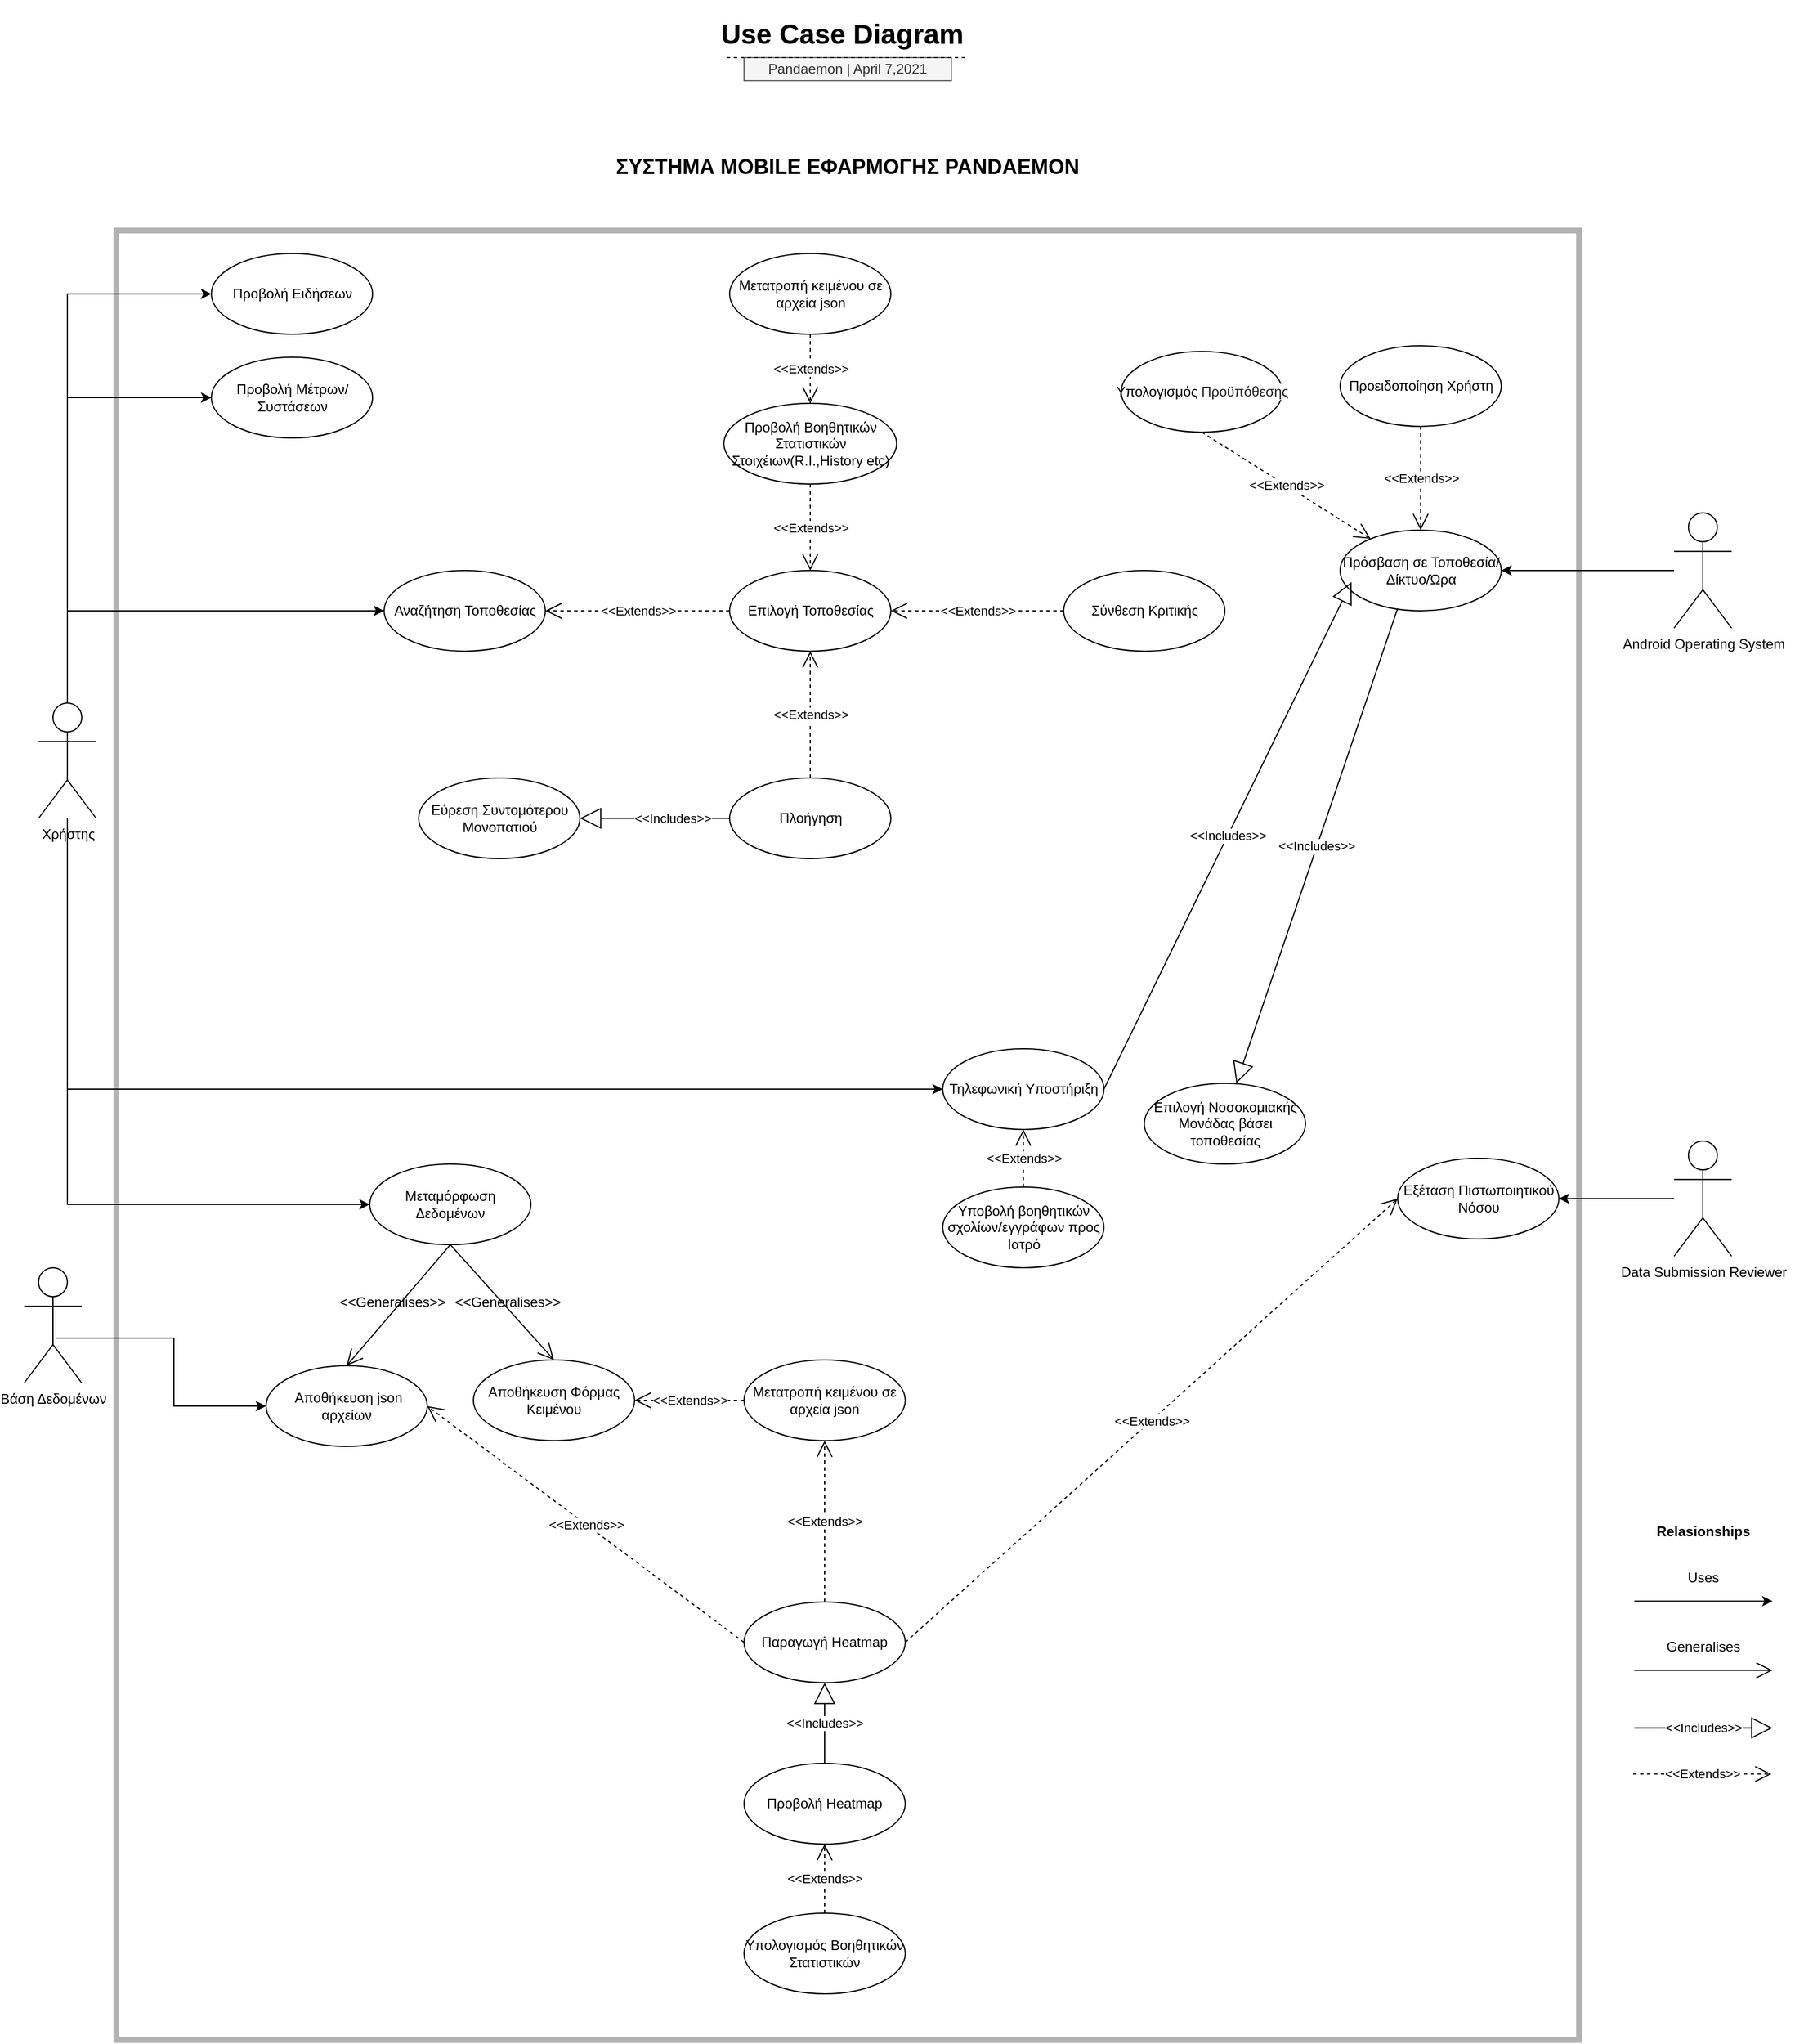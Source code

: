 <mxfile version="14.5.8" type="device"><diagram id="xorRepvryQHtwWYOd42w" name="Page-1"><mxGraphModel dx="3276" dy="2432" grid="1" gridSize="8" guides="1" tooltips="1" connect="1" arrows="1" fold="1" page="1" pageScale="1" pageWidth="850" pageHeight="1100" math="0" shadow="0"><root><mxCell id="0"/><mxCell id="1" parent="0"/><mxCell id="Z4M7LsXkztkh9os39Pch-2" value="Χρήστης" style="shape=umlActor;verticalLabelPosition=bottom;verticalAlign=top;html=1;fontFamily=Helvetica;" parent="1" vertex="1"><mxGeometry x="-667.5" y="600" width="50" height="100" as="geometry"/></mxCell><mxCell id="Z4M7LsXkztkh9os39Pch-3" value="&lt;h2&gt;ΣΥΣΤΗΜΑ ΜΟΒILE ΕΦΑΡΜΟΓΗΣ PANDAEMON&lt;/h2&gt;" style="text;html=1;strokeColor=none;fillColor=none;align=center;verticalAlign=middle;whiteSpace=wrap;rounded=0;" parent="1" vertex="1"><mxGeometry x="-185" y="110" width="440" height="50" as="geometry"/></mxCell><mxCell id="Z4M7LsXkztkh9os39Pch-28" value="Υποβολή βοηθητικών σχολίων/εγγράφων προς Ιατρό" style="ellipse;whiteSpace=wrap;html=1;" parent="1" vertex="1"><mxGeometry x="117.5" y="1020" width="140" height="70" as="geometry"/></mxCell><mxCell id="Z4M7LsXkztkh9os39Pch-35" value="Επιλογή Τοποθεσίας" style="ellipse;whiteSpace=wrap;html=1;" parent="1" vertex="1"><mxGeometry x="-67.5" y="485" width="140" height="70" as="geometry"/></mxCell><mxCell id="Z4M7LsXkztkh9os39Pch-36" value="Προειδοποίηση Χρήστη" style="ellipse;whiteSpace=wrap;html=1;" parent="1" vertex="1"><mxGeometry x="462.5" y="290" width="140" height="70" as="geometry"/></mxCell><mxCell id="Z4M7LsXkztkh9os39Pch-37" value="Πρόσβαση σε Τοποθεσία/Δίκτυο/Ώρα" style="ellipse;whiteSpace=wrap;html=1;" parent="1" vertex="1"><mxGeometry x="462.5" y="450" width="140" height="70" as="geometry"/></mxCell><mxCell id="Z4M7LsXkztkh9os39Pch-38" value="Αναζήτηση Τοποθεσίας" style="ellipse;whiteSpace=wrap;html=1;" parent="1" vertex="1"><mxGeometry x="-367.5" y="485" width="140" height="70" as="geometry"/></mxCell><mxCell id="Z4M7LsXkztkh9os39Pch-39" value="Τηλεφωνική Υποστήριξη" style="ellipse;whiteSpace=wrap;html=1;" parent="1" vertex="1"><mxGeometry x="117.5" y="900" width="140" height="70" as="geometry"/></mxCell><mxCell id="Z4M7LsXkztkh9os39Pch-40" value="Εξέταση Πιστωποιητικού Νόσου" style="ellipse;whiteSpace=wrap;html=1;" parent="1" vertex="1"><mxGeometry x="512.5" y="995" width="140" height="70" as="geometry"/></mxCell><mxCell id="Z4M7LsXkztkh9os39Pch-41" value="Σύνθεση Κριτικής" style="ellipse;whiteSpace=wrap;html=1;" parent="1" vertex="1"><mxGeometry x="222.5" y="485" width="140" height="70" as="geometry"/></mxCell><mxCell id="Z4M7LsXkztkh9os39Pch-42" value="Προβολή Βοηθητικών Στατιστικών Στοιχέιων(R.I.,History etc)" style="ellipse;whiteSpace=wrap;html=1;" parent="1" vertex="1"><mxGeometry x="-72.5" y="340" width="150" height="70" as="geometry"/></mxCell><mxCell id="Z4M7LsXkztkh9os39Pch-45" value="&lt;h1&gt;Use Case Diagram&lt;/h1&gt;" style="text;html=1;strokeColor=none;fillColor=none;spacing=5;spacingTop=-20;whiteSpace=wrap;overflow=hidden;rounded=0;fontFamily=Helvetica;" parent="1" vertex="1"><mxGeometry x="-80" width="230" height="120" as="geometry"/></mxCell><mxCell id="Z4M7LsXkztkh9os39Pch-48" value="Pandaemon | April 7,2021" style="text;html=1;strokeColor=#666666;fillColor=#f5f5f5;align=center;verticalAlign=middle;whiteSpace=wrap;rounded=0;fontFamily=Helvetica;fontStyle=0;fontColor=#333333;" parent="1" vertex="1"><mxGeometry x="-55" y="40" width="180" height="20" as="geometry"/></mxCell><mxCell id="Z4M7LsXkztkh9os39Pch-50" value="" style="endArrow=none;dashed=1;html=1;fontFamily=Helvetica;" parent="1" edge="1"><mxGeometry width="50" height="50" relative="1" as="geometry"><mxPoint x="-70" y="40" as="sourcePoint"/><mxPoint x="140" y="40" as="targetPoint"/></mxGeometry></mxCell><mxCell id="Z4M7LsXkztkh9os39Pch-53" value="" style="edgeStyle=orthogonalEdgeStyle;rounded=0;orthogonalLoop=1;jettySize=auto;html=1;fontFamily=Helvetica;" parent="1" edge="1"><mxGeometry relative="1" as="geometry"><mxPoint x="718" y="1379.29" as="sourcePoint"/><mxPoint x="838" y="1379.29" as="targetPoint"/></mxGeometry></mxCell><mxCell id="Z4M7LsXkztkh9os39Pch-54" value="Uses" style="text;html=1;strokeColor=none;fillColor=none;align=center;verticalAlign=middle;whiteSpace=wrap;rounded=0;fontFamily=Helvetica;" parent="1" vertex="1"><mxGeometry x="758" y="1349.29" width="40" height="20" as="geometry"/></mxCell><mxCell id="Z4M7LsXkztkh9os39Pch-56" value="" style="endArrow=open;endFill=1;endSize=12;html=1;fontFamily=Helvetica;" parent="1" edge="1"><mxGeometry width="160" relative="1" as="geometry"><mxPoint x="718" y="1439.29" as="sourcePoint"/><mxPoint x="838" y="1439.29" as="targetPoint"/></mxGeometry></mxCell><mxCell id="Z4M7LsXkztkh9os39Pch-57" value="Generalises" style="text;html=1;strokeColor=none;fillColor=none;align=center;verticalAlign=middle;whiteSpace=wrap;rounded=0;fontFamily=Helvetica;" parent="1" vertex="1"><mxGeometry x="738" y="1409.29" width="80" height="20" as="geometry"/></mxCell><mxCell id="Z4M7LsXkztkh9os39Pch-58" value="&amp;lt;&amp;lt;Includes&amp;gt;&amp;gt;" style="endArrow=block;endSize=16;endFill=0;html=1;fontFamily=Helvetica;" parent="1" edge="1"><mxGeometry width="160" relative="1" as="geometry"><mxPoint x="718" y="1489.29" as="sourcePoint"/><mxPoint x="838" y="1489.29" as="targetPoint"/></mxGeometry></mxCell><mxCell id="Z4M7LsXkztkh9os39Pch-60" value="&amp;lt;&amp;lt;Extends&amp;gt;&amp;gt;" style="endArrow=open;endSize=12;dashed=1;html=1;fontFamily=Helvetica;" parent="1" edge="1"><mxGeometry width="160" relative="1" as="geometry"><mxPoint x="717" y="1529.29" as="sourcePoint"/><mxPoint x="837" y="1529.29" as="targetPoint"/><Array as="points"/></mxGeometry></mxCell><mxCell id="Z4M7LsXkztkh9os39Pch-61" value="Relasionships" style="text;html=1;strokeColor=none;fillColor=none;align=center;verticalAlign=middle;whiteSpace=wrap;rounded=0;fontFamily=Helvetica;fontStyle=1" parent="1" vertex="1"><mxGeometry x="728" y="1299.29" width="100" height="40" as="geometry"/></mxCell><mxCell id="Z4M7LsXkztkh9os39Pch-63" value="Android Operating System" style="shape=umlActor;verticalLabelPosition=bottom;verticalAlign=top;html=1;fontFamily=Helvetica;" parent="1" vertex="1"><mxGeometry x="752.5" y="435" width="50" height="100" as="geometry"/></mxCell><mxCell id="Z4M7LsXkztkh9os39Pch-65" value="Βάση Δεδομένων" style="shape=umlActor;verticalLabelPosition=bottom;verticalAlign=top;html=1;fontFamily=Helvetica;" parent="1" vertex="1"><mxGeometry x="-680" y="1090" width="50" height="100" as="geometry"/></mxCell><mxCell id="Z4M7LsXkztkh9os39Pch-66" value="Data Submission Reviewer" style="shape=umlActor;verticalLabelPosition=bottom;verticalAlign=top;html=1;fontFamily=Helvetica;" parent="1" vertex="1"><mxGeometry x="752.5" y="980" width="50" height="100" as="geometry"/></mxCell><mxCell id="Z4M7LsXkztkh9os39Pch-68" value="Επιλογή Νοσοκομιακής Μονάδας βάσει τοποθεσίας" style="ellipse;whiteSpace=wrap;html=1;" parent="1" vertex="1"><mxGeometry x="292.5" y="930" width="140" height="70" as="geometry"/></mxCell><mxCell id="Z4M7LsXkztkh9os39Pch-69" value="Μετατροπή κειμένου σε αρχεία json" style="ellipse;whiteSpace=wrap;html=1;" parent="1" vertex="1"><mxGeometry x="-55" y="1170" width="140" height="70" as="geometry"/></mxCell><mxCell id="Z4M7LsXkztkh9os39Pch-70" value="&amp;nbsp;Αποθήκευση json αρχείων" style="ellipse;whiteSpace=wrap;html=1;" parent="1" vertex="1"><mxGeometry x="-470" y="1175" width="140" height="70" as="geometry"/></mxCell><mxCell id="Z4M7LsXkztkh9os39Pch-71" value="Πλοήγηση" style="ellipse;whiteSpace=wrap;html=1;" parent="1" vertex="1"><mxGeometry x="-67.5" y="665" width="140" height="70" as="geometry"/></mxCell><mxCell id="Z4M7LsXkztkh9os39Pch-73" value="Εύρεση Συντομότερου Μονοπατιού" style="ellipse;whiteSpace=wrap;html=1;" parent="1" vertex="1"><mxGeometry x="-337.5" y="665" width="140" height="70" as="geometry"/></mxCell><mxCell id="Z4M7LsXkztkh9os39Pch-81" value="" style="edgeStyle=orthogonalEdgeStyle;rounded=0;orthogonalLoop=1;jettySize=auto;html=1;fontFamily=Helvetica;entryX=0;entryY=0.5;entryDx=0;entryDy=0;exitX=0.5;exitY=0;exitDx=0;exitDy=0;exitPerimeter=0;" parent="1" source="Z4M7LsXkztkh9os39Pch-2" target="Z4M7LsXkztkh9os39Pch-38" edge="1"><mxGeometry relative="1" as="geometry"><mxPoint x="-637.5" y="395" as="sourcePoint"/><mxPoint x="-457.5" y="394.5" as="targetPoint"/></mxGeometry></mxCell><mxCell id="Z4M7LsXkztkh9os39Pch-89" value="&amp;lt;&amp;lt;Extends&amp;gt;&amp;gt;" style="endArrow=open;endSize=12;dashed=1;html=1;fontFamily=Helvetica;entryX=1;entryY=0.5;entryDx=0;entryDy=0;exitX=0;exitY=0.5;exitDx=0;exitDy=0;" parent="1" source="Z4M7LsXkztkh9os39Pch-35" target="Z4M7LsXkztkh9os39Pch-38" edge="1"><mxGeometry width="160" relative="1" as="geometry"><mxPoint x="-107.5" y="520" as="sourcePoint"/><mxPoint x="-167.5" y="515" as="targetPoint"/><Array as="points"/></mxGeometry></mxCell><mxCell id="Z4M7LsXkztkh9os39Pch-90" value="&amp;lt;&amp;lt;Extends&amp;gt;&amp;gt;" style="endArrow=open;endSize=12;dashed=1;html=1;fontFamily=Helvetica;entryX=1;entryY=0.5;entryDx=0;entryDy=0;exitX=0;exitY=0.5;exitDx=0;exitDy=0;" parent="1" source="Z4M7LsXkztkh9os39Pch-41" target="Z4M7LsXkztkh9os39Pch-35" edge="1"><mxGeometry width="160" relative="1" as="geometry"><mxPoint x="222.5" y="545" as="sourcePoint"/><mxPoint x="62.5" y="545" as="targetPoint"/><Array as="points"/></mxGeometry></mxCell><mxCell id="Z4M7LsXkztkh9os39Pch-91" value="&amp;lt;&amp;lt;Extends&amp;gt;&amp;gt;" style="endArrow=open;endSize=12;dashed=1;html=1;fontFamily=Helvetica;entryX=0.5;entryY=1;entryDx=0;entryDy=0;exitX=0.5;exitY=0;exitDx=0;exitDy=0;" parent="1" source="Z4M7LsXkztkh9os39Pch-71" target="Z4M7LsXkztkh9os39Pch-35" edge="1"><mxGeometry width="160" relative="1" as="geometry"><mxPoint x="-47.5" y="540" as="sourcePoint"/><mxPoint x="-207.5" y="540" as="targetPoint"/><Array as="points"/></mxGeometry></mxCell><mxCell id="Z4M7LsXkztkh9os39Pch-92" value="&amp;lt;&amp;lt;Includes&amp;gt;&amp;gt;" style="endArrow=block;endSize=16;endFill=0;html=1;fontFamily=Helvetica;exitX=0;exitY=0.5;exitDx=0;exitDy=0;entryX=1;entryY=0.5;entryDx=0;entryDy=0;" parent="1" source="Z4M7LsXkztkh9os39Pch-71" target="Z4M7LsXkztkh9os39Pch-73" edge="1"><mxGeometry x="-0.231" width="160" relative="1" as="geometry"><mxPoint x="-187.5" y="754" as="sourcePoint"/><mxPoint x="-227.5" y="815" as="targetPoint"/><Array as="points"><mxPoint x="-117.5" y="700"/></Array><mxPoint as="offset"/></mxGeometry></mxCell><mxCell id="Z4M7LsXkztkh9os39Pch-93" value="&amp;lt;&amp;lt;Extends&amp;gt;&amp;gt;" style="endArrow=open;endSize=12;dashed=1;html=1;fontFamily=Helvetica;entryX=0.5;entryY=1;entryDx=0;entryDy=0;exitX=0.5;exitY=0;exitDx=0;exitDy=0;" parent="1" source="Z4M7LsXkztkh9os39Pch-28" target="Z4M7LsXkztkh9os39Pch-39" edge="1"><mxGeometry width="160" relative="1" as="geometry"><mxPoint x="627.5" y="1030" as="sourcePoint"/><mxPoint x="477.5" y="1030" as="targetPoint"/><Array as="points"/></mxGeometry></mxCell><mxCell id="Z4M7LsXkztkh9os39Pch-96" value="&amp;lt;&amp;lt;Extends&amp;gt;&amp;gt;" style="endArrow=open;endSize=12;dashed=1;html=1;fontFamily=Helvetica;entryX=0.5;entryY=0;entryDx=0;entryDy=0;exitX=0.5;exitY=1;exitDx=0;exitDy=0;" parent="1" source="Z4M7LsXkztkh9os39Pch-42" target="Z4M7LsXkztkh9os39Pch-35" edge="1"><mxGeometry width="160" relative="1" as="geometry"><mxPoint x="22.5" y="440" as="sourcePoint"/><mxPoint x="-127.5" y="440" as="targetPoint"/><Array as="points"/></mxGeometry></mxCell><mxCell id="Z4M7LsXkztkh9os39Pch-97" value="" style="edgeStyle=orthogonalEdgeStyle;rounded=0;orthogonalLoop=1;jettySize=auto;html=1;fontFamily=Helvetica;entryX=1;entryY=0.5;entryDx=0;entryDy=0;" parent="1" source="Z4M7LsXkztkh9os39Pch-63" target="Z4M7LsXkztkh9os39Pch-37" edge="1"><mxGeometry relative="1" as="geometry"><mxPoint x="582.5" y="755" as="sourcePoint"/><mxPoint x="702.5" y="755" as="targetPoint"/></mxGeometry></mxCell><mxCell id="Z4M7LsXkztkh9os39Pch-98" value="&amp;lt;&amp;lt;Extends&amp;gt;&amp;gt;" style="endArrow=open;endSize=12;dashed=1;html=1;fontFamily=Helvetica;entryX=0.5;entryY=0;entryDx=0;entryDy=0;exitX=0.5;exitY=1;exitDx=0;exitDy=0;" parent="1" source="Z4M7LsXkztkh9os39Pch-36" target="Z4M7LsXkztkh9os39Pch-37" edge="1"><mxGeometry width="160" relative="1" as="geometry"><mxPoint x="542" y="375" as="sourcePoint"/><mxPoint x="542" y="460" as="targetPoint"/><Array as="points"/></mxGeometry></mxCell><mxCell id="Z4M7LsXkztkh9os39Pch-99" value="" style="edgeStyle=orthogonalEdgeStyle;rounded=0;orthogonalLoop=1;jettySize=auto;html=1;fontFamily=Helvetica;entryX=0;entryY=0.5;entryDx=0;entryDy=0;" parent="1" source="Z4M7LsXkztkh9os39Pch-2" target="Z4M7LsXkztkh9os39Pch-39" edge="1"><mxGeometry relative="1" as="geometry"><mxPoint x="-657.5" y="900" as="sourcePoint"/><mxPoint x="-527.5" y="900" as="targetPoint"/><Array as="points"><mxPoint x="-642.5" y="935"/></Array></mxGeometry></mxCell><mxCell id="Z4M7LsXkztkh9os39Pch-101" value="" style="edgeStyle=orthogonalEdgeStyle;rounded=0;orthogonalLoop=1;jettySize=auto;html=1;fontFamily=Helvetica;entryX=0;entryY=0.5;entryDx=0;entryDy=0;exitX=0.56;exitY=0.61;exitDx=0;exitDy=0;exitPerimeter=0;" parent="1" source="Z4M7LsXkztkh9os39Pch-65" target="Z4M7LsXkztkh9os39Pch-70" edge="1"><mxGeometry relative="1" as="geometry"><mxPoint x="-630" y="1149.5" as="sourcePoint"/><mxPoint x="-510" y="1149.5" as="targetPoint"/></mxGeometry></mxCell><mxCell id="Z4M7LsXkztkh9os39Pch-102" value="Παραγωγή Heatmap" style="ellipse;whiteSpace=wrap;html=1;" parent="1" vertex="1"><mxGeometry x="-55" y="1380" width="140" height="70" as="geometry"/></mxCell><mxCell id="Z4M7LsXkztkh9os39Pch-103" value="Μεταμόρφωση Δεδομένων" style="ellipse;whiteSpace=wrap;html=1;" parent="1" vertex="1"><mxGeometry x="-380" y="1000" width="140" height="70" as="geometry"/></mxCell><mxCell id="Z4M7LsXkztkh9os39Pch-104" value="Αποθήκευση Φόρμας Κειμένου" style="ellipse;whiteSpace=wrap;html=1;" parent="1" vertex="1"><mxGeometry x="-290" y="1170" width="140" height="70" as="geometry"/></mxCell><mxCell id="Z4M7LsXkztkh9os39Pch-105" value="&amp;lt;&amp;lt;Extends&amp;gt;&amp;gt;" style="endArrow=open;endSize=12;dashed=1;html=1;fontFamily=Helvetica;exitX=0;exitY=0.5;exitDx=0;exitDy=0;entryX=1;entryY=0.5;entryDx=0;entryDy=0;" parent="1" source="Z4M7LsXkztkh9os39Pch-102" target="Z4M7LsXkztkh9os39Pch-70" edge="1"><mxGeometry width="160" relative="1" as="geometry"><mxPoint x="-310" y="1250" as="sourcePoint"/><mxPoint x="-190" y="1250" as="targetPoint"/><Array as="points"/></mxGeometry></mxCell><mxCell id="Z4M7LsXkztkh9os39Pch-107" value="" style="endArrow=open;endFill=1;endSize=12;html=1;fontFamily=Helvetica;exitX=0.5;exitY=1;exitDx=0;exitDy=0;entryX=0.5;entryY=0;entryDx=0;entryDy=0;" parent="1" source="Z4M7LsXkztkh9os39Pch-103" target="Z4M7LsXkztkh9os39Pch-70" edge="1"><mxGeometry width="160" relative="1" as="geometry"><mxPoint x="-200" y="1100" as="sourcePoint"/><mxPoint x="-80" y="1100" as="targetPoint"/></mxGeometry></mxCell><mxCell id="Z4M7LsXkztkh9os39Pch-108" value="" style="endArrow=open;endFill=1;endSize=12;html=1;fontFamily=Helvetica;exitX=0.5;exitY=1;exitDx=0;exitDy=0;entryX=0.5;entryY=0;entryDx=0;entryDy=0;" parent="1" source="Z4M7LsXkztkh9os39Pch-103" target="Z4M7LsXkztkh9os39Pch-104" edge="1"><mxGeometry width="160" relative="1" as="geometry"><mxPoint x="-15" y="1109.5" as="sourcePoint"/><mxPoint x="80" y="1190" as="targetPoint"/></mxGeometry></mxCell><mxCell id="Z4M7LsXkztkh9os39Pch-109" value="&amp;lt;&amp;lt;Generalises&amp;gt;&amp;gt;" style="text;html=1;strokeColor=none;fillColor=none;align=center;verticalAlign=middle;whiteSpace=wrap;rounded=0;fontFamily=Helvetica;" parent="1" vertex="1"><mxGeometry x="-300" y="1110" width="80" height="20" as="geometry"/></mxCell><mxCell id="Z4M7LsXkztkh9os39Pch-110" value="&amp;lt;&amp;lt;Generalises&amp;gt;&amp;gt;" style="text;html=1;strokeColor=none;fillColor=none;align=center;verticalAlign=middle;whiteSpace=wrap;rounded=0;fontFamily=Helvetica;" parent="1" vertex="1"><mxGeometry x="-400" y="1110" width="80" height="20" as="geometry"/></mxCell><mxCell id="fcLlcpr7-CjTEbz4MQp9-2" value="Προβολή Ειδήσεων" style="ellipse;whiteSpace=wrap;html=1;" vertex="1" parent="1"><mxGeometry x="-517.5" y="210" width="140" height="70" as="geometry"/></mxCell><mxCell id="fcLlcpr7-CjTEbz4MQp9-3" value="" style="edgeStyle=orthogonalEdgeStyle;rounded=0;orthogonalLoop=1;jettySize=auto;html=1;fontFamily=Helvetica;entryX=0;entryY=0.5;entryDx=0;entryDy=0;exitX=0.5;exitY=0;exitDx=0;exitDy=0;exitPerimeter=0;" edge="1" parent="1" source="Z4M7LsXkztkh9os39Pch-2" target="fcLlcpr7-CjTEbz4MQp9-2"><mxGeometry relative="1" as="geometry"><mxPoint x="-647.5" y="289.5" as="sourcePoint"/><mxPoint x="-527.5" y="289.5" as="targetPoint"/></mxGeometry></mxCell><mxCell id="fcLlcpr7-CjTEbz4MQp9-4" value="" style="edgeStyle=orthogonalEdgeStyle;rounded=0;orthogonalLoop=1;jettySize=auto;html=1;fontFamily=Helvetica;entryX=1;entryY=0.5;entryDx=0;entryDy=0;" edge="1" parent="1" source="Z4M7LsXkztkh9os39Pch-66" target="Z4M7LsXkztkh9os39Pch-40"><mxGeometry relative="1" as="geometry"><mxPoint x="572.5" y="1144.5" as="sourcePoint"/><mxPoint x="692.5" y="1144.5" as="targetPoint"/></mxGeometry></mxCell><mxCell id="fcLlcpr7-CjTEbz4MQp9-5" value="&amp;lt;&amp;lt;Includes&amp;gt;&amp;gt;" style="endArrow=block;endSize=16;endFill=0;html=1;fontFamily=Helvetica;exitX=1;exitY=0.5;exitDx=0;exitDy=0;entryX=0.071;entryY=0.643;entryDx=0;entryDy=0;entryPerimeter=0;" edge="1" parent="1" source="Z4M7LsXkztkh9os39Pch-39" target="Z4M7LsXkztkh9os39Pch-37"><mxGeometry width="160" relative="1" as="geometry"><mxPoint x="-267.5" y="934.5" as="sourcePoint"/><mxPoint x="-147.5" y="934.5" as="targetPoint"/></mxGeometry></mxCell><mxCell id="fcLlcpr7-CjTEbz4MQp9-6" value="&amp;lt;&amp;lt;Includes&amp;gt;&amp;gt;" style="endArrow=block;endSize=16;endFill=0;html=1;fontFamily=Helvetica;exitX=0.357;exitY=0.971;exitDx=0;exitDy=0;exitPerimeter=0;entryX=0.571;entryY=0;entryDx=0;entryDy=0;entryPerimeter=0;" edge="1" parent="1" source="Z4M7LsXkztkh9os39Pch-37" target="Z4M7LsXkztkh9os39Pch-68"><mxGeometry width="160" relative="1" as="geometry"><mxPoint x="572.5" y="734" as="sourcePoint"/><mxPoint x="-167.5" y="930" as="targetPoint"/></mxGeometry></mxCell><mxCell id="fcLlcpr7-CjTEbz4MQp9-7" value="" style="edgeStyle=orthogonalEdgeStyle;rounded=0;orthogonalLoop=1;jettySize=auto;html=1;fontFamily=Helvetica;entryX=0;entryY=0.5;entryDx=0;entryDy=0;" edge="1" parent="1" target="Z4M7LsXkztkh9os39Pch-103"><mxGeometry relative="1" as="geometry"><mxPoint x="-642.5" y="700" as="sourcePoint"/><mxPoint x="-462.5" y="1204.5" as="targetPoint"/><Array as="points"><mxPoint x="-642.5" y="700"/><mxPoint x="-642.5" y="1205"/></Array></mxGeometry></mxCell><mxCell id="fcLlcpr7-CjTEbz4MQp9-8" value="Προβολή Μέτρων/Συστάσεων" style="ellipse;whiteSpace=wrap;html=1;" vertex="1" parent="1"><mxGeometry x="-517.5" y="300" width="140" height="70" as="geometry"/></mxCell><mxCell id="fcLlcpr7-CjTEbz4MQp9-9" value="" style="edgeStyle=orthogonalEdgeStyle;rounded=0;orthogonalLoop=1;jettySize=auto;html=1;fontFamily=Helvetica;entryX=0;entryY=0.5;entryDx=0;entryDy=0;exitX=0.5;exitY=0;exitDx=0;exitDy=0;exitPerimeter=0;" edge="1" parent="1" source="Z4M7LsXkztkh9os39Pch-2" target="fcLlcpr7-CjTEbz4MQp9-8"><mxGeometry relative="1" as="geometry"><mxPoint x="-637.5" y="295" as="sourcePoint"/><mxPoint x="-527.5" y="294.41" as="targetPoint"/></mxGeometry></mxCell><mxCell id="fcLlcpr7-CjTEbz4MQp9-10" value="Υπολογισμός&amp;nbsp;&lt;span style=&quot;color: rgb(32 , 33 , 34) ; text-align: left ; background-color: rgb(255 , 255 , 255)&quot;&gt;Προϋπόθεσης&lt;/span&gt;" style="ellipse;whiteSpace=wrap;html=1;" vertex="1" parent="1"><mxGeometry x="272.5" y="295" width="140" height="70" as="geometry"/></mxCell><mxCell id="fcLlcpr7-CjTEbz4MQp9-12" value="&amp;lt;&amp;lt;Extends&amp;gt;&amp;gt;" style="endArrow=open;endSize=12;dashed=1;html=1;fontFamily=Helvetica;exitX=0.5;exitY=1;exitDx=0;exitDy=0;" edge="1" parent="1" source="fcLlcpr7-CjTEbz4MQp9-10" target="Z4M7LsXkztkh9os39Pch-37"><mxGeometry width="160" relative="1" as="geometry"><mxPoint x="382.5" y="385" as="sourcePoint"/><mxPoint x="382.5" y="475" as="targetPoint"/><Array as="points"/></mxGeometry></mxCell><mxCell id="fcLlcpr7-CjTEbz4MQp9-13" value="&amp;lt;&amp;lt;Extends&amp;gt;&amp;gt;" style="endArrow=open;endSize=12;dashed=1;html=1;fontFamily=Helvetica;entryX=0;entryY=0.5;entryDx=0;entryDy=0;exitX=1;exitY=0.5;exitDx=0;exitDy=0;" edge="1" parent="1" source="Z4M7LsXkztkh9os39Pch-102" target="Z4M7LsXkztkh9os39Pch-40"><mxGeometry width="160" relative="1" as="geometry"><mxPoint x="262.5" y="1230.0" as="sourcePoint"/><mxPoint x="382.5" y="1230.0" as="targetPoint"/><Array as="points"/></mxGeometry></mxCell><mxCell id="fcLlcpr7-CjTEbz4MQp9-14" value="&amp;lt;&amp;lt;Extends&amp;gt;&amp;gt;" style="endArrow=open;endSize=12;dashed=1;html=1;fontFamily=Helvetica;entryX=1;entryY=0.5;entryDx=0;entryDy=0;exitX=0;exitY=0.5;exitDx=0;exitDy=0;" edge="1" parent="1" source="Z4M7LsXkztkh9os39Pch-69" target="Z4M7LsXkztkh9os39Pch-104"><mxGeometry width="160" relative="1" as="geometry"><mxPoint x="-30" y="1205" as="sourcePoint"/><mxPoint x="30" y="1160.0" as="targetPoint"/><Array as="points"/></mxGeometry></mxCell><mxCell id="fcLlcpr7-CjTEbz4MQp9-15" value="&amp;lt;&amp;lt;Extends&amp;gt;&amp;gt;" style="endArrow=open;endSize=12;dashed=1;html=1;fontFamily=Helvetica;exitX=0.5;exitY=0;exitDx=0;exitDy=0;entryX=0.5;entryY=1;entryDx=0;entryDy=0;" edge="1" parent="1" source="Z4M7LsXkztkh9os39Pch-102" target="Z4M7LsXkztkh9os39Pch-69"><mxGeometry width="160" relative="1" as="geometry"><mxPoint x="-10" y="1330.0" as="sourcePoint"/><mxPoint x="110" y="1330.0" as="targetPoint"/><Array as="points"/></mxGeometry></mxCell><mxCell id="fcLlcpr7-CjTEbz4MQp9-16" value="Μετατροπή κειμένου σε αρχεία json" style="ellipse;whiteSpace=wrap;html=1;" vertex="1" parent="1"><mxGeometry x="-67.5" y="210" width="140" height="70" as="geometry"/></mxCell><mxCell id="fcLlcpr7-CjTEbz4MQp9-17" value="&amp;lt;&amp;lt;Extends&amp;gt;&amp;gt;" style="endArrow=open;endSize=12;dashed=1;html=1;fontFamily=Helvetica;entryX=0.5;entryY=0;entryDx=0;entryDy=0;exitX=0.5;exitY=1;exitDx=0;exitDy=0;" edge="1" parent="1" source="fcLlcpr7-CjTEbz4MQp9-16" target="Z4M7LsXkztkh9os39Pch-42"><mxGeometry width="160" relative="1" as="geometry"><mxPoint x="2.08" y="255" as="sourcePoint"/><mxPoint x="2.08" y="330" as="targetPoint"/><Array as="points"/></mxGeometry></mxCell><mxCell id="fcLlcpr7-CjTEbz4MQp9-18" value="Προβολή Heatmap" style="ellipse;whiteSpace=wrap;html=1;" vertex="1" parent="1"><mxGeometry x="-55" y="1520" width="140" height="70" as="geometry"/></mxCell><mxCell id="fcLlcpr7-CjTEbz4MQp9-19" value="&amp;lt;&amp;lt;Includes&amp;gt;&amp;gt;" style="endArrow=block;endSize=16;endFill=0;html=1;fontFamily=Helvetica;exitX=0.5;exitY=0;exitDx=0;exitDy=0;entryX=0.5;entryY=1;entryDx=0;entryDy=0;" edge="1" parent="1" source="fcLlcpr7-CjTEbz4MQp9-18" target="Z4M7LsXkztkh9os39Pch-102"><mxGeometry width="160" relative="1" as="geometry"><mxPoint x="-2.5" y="1500" as="sourcePoint"/><mxPoint x="117.5" y="1500" as="targetPoint"/></mxGeometry></mxCell><mxCell id="fcLlcpr7-CjTEbz4MQp9-20" value="Υπολογισμός Βοηθητικών Στατιστικών" style="ellipse;whiteSpace=wrap;html=1;" vertex="1" parent="1"><mxGeometry x="-55" y="1650" width="140" height="70" as="geometry"/></mxCell><mxCell id="fcLlcpr7-CjTEbz4MQp9-21" value="&amp;lt;&amp;lt;Extends&amp;gt;&amp;gt;" style="endArrow=open;endSize=12;dashed=1;html=1;fontFamily=Helvetica;exitX=0.5;exitY=0;exitDx=0;exitDy=0;entryX=0.5;entryY=1;entryDx=0;entryDy=0;" edge="1" parent="1" source="fcLlcpr7-CjTEbz4MQp9-20" target="fcLlcpr7-CjTEbz4MQp9-18"><mxGeometry width="160" relative="1" as="geometry"><mxPoint x="-2.5" y="1630" as="sourcePoint"/><mxPoint x="117.5" y="1630" as="targetPoint"/><Array as="points"/></mxGeometry></mxCell><mxCell id="fcLlcpr7-CjTEbz4MQp9-22" value="" style="rounded=0;whiteSpace=wrap;html=1;fillColor=none;strokeWidth=5;perimeterSpacing=0;opacity=30;" vertex="1" parent="1"><mxGeometry x="-600" y="190" width="1270" height="1570" as="geometry"/></mxCell></root></mxGraphModel></diagram></mxfile>